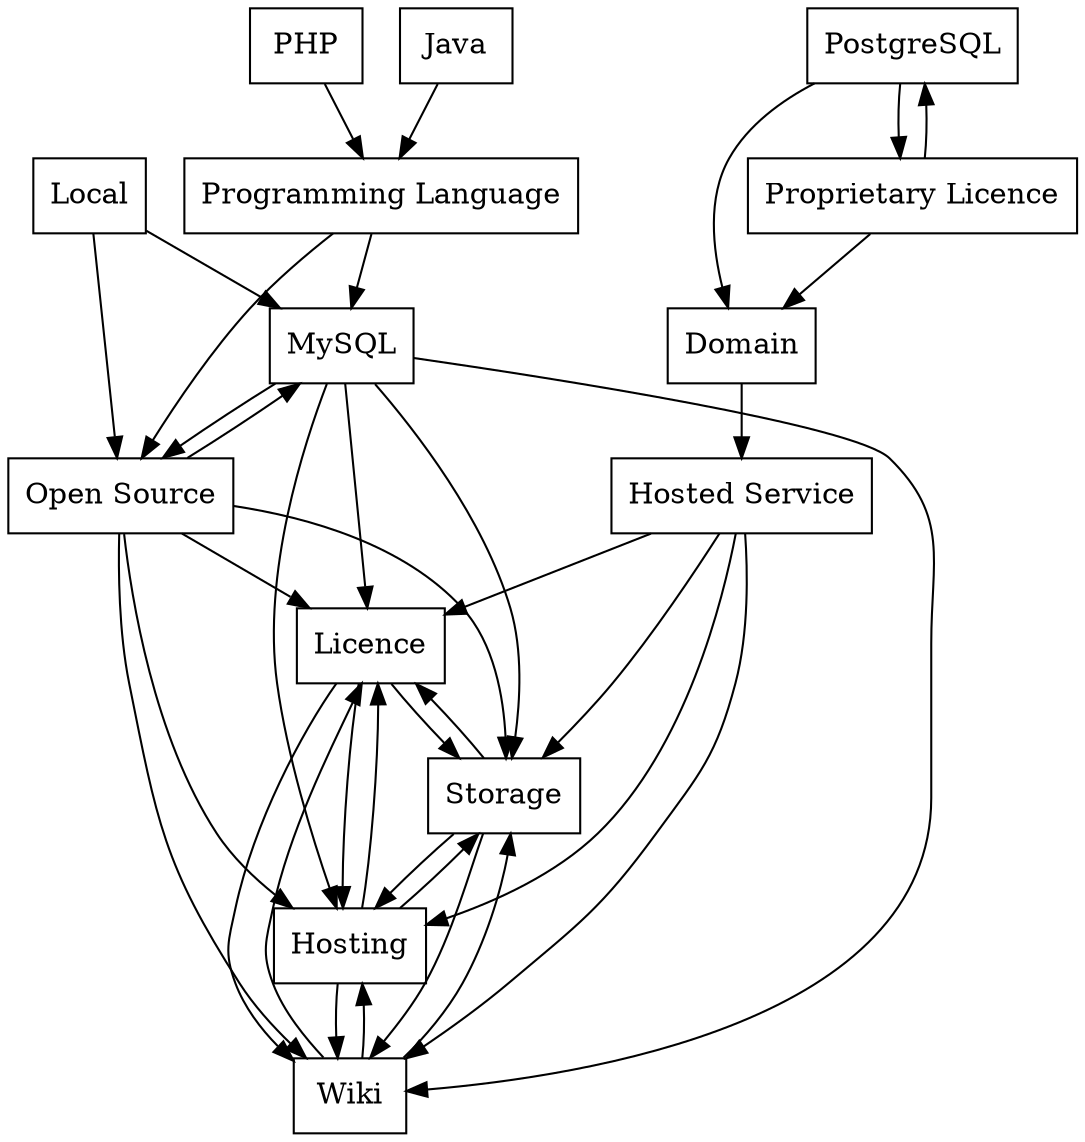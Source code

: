 digraph{
graph [rankdir=TB];
node [shape=box];
edge [arrowhead=normal];
0[label="PostgreSQL",]
1[label="MySQL",]
2[label="Local",]
3[label="Domain",]
4[label="Proprietary Licence",]
5[label="Licence",]
6[label="Programming Language",]
7[label="Java",]
8[label="Storage",]
9[label="PHP",]
10[label="Wiki",]
11[label="Hosting",]
12[label="Open Source",]
13[label="Hosted Service",]
4->0[label="",]
6->1[label="",]
12->1[label="",]
2->1[label="",]
0->3[label="",]
4->3[label="",]
0->4[label="",]
10->5[label="",]
1->5[label="",]
8->5[label="",]
12->5[label="",]
13->5[label="",]
11->5[label="",]
10->8[label="",]
1->8[label="",]
12->8[label="",]
5->8[label="",]
13->8[label="",]
11->8[label="",]
1->10[label="",]
8->10[label="",]
12->10[label="",]
5->10[label="",]
13->10[label="",]
11->10[label="",]
10->11[label="",]
1->11[label="",]
8->11[label="",]
12->11[label="",]
5->11[label="",]
13->11[label="",]
6->12[label="",]
1->12[label="",]
2->12[label="",]
3->13[label="",]
9->6[label="",]
7->6[label="",]
}